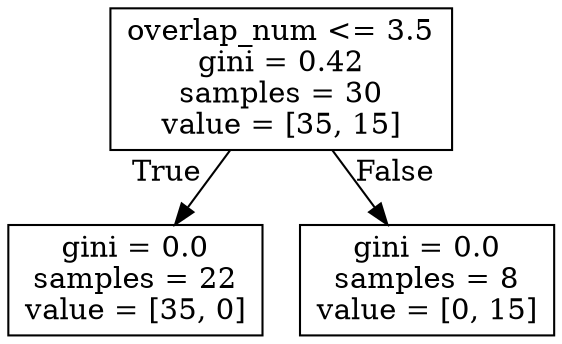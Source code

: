 digraph Tree {
node [shape=box] ;
0 [label="overlap_num <= 3.5\ngini = 0.42\nsamples = 30\nvalue = [35, 15]"] ;
1 [label="gini = 0.0\nsamples = 22\nvalue = [35, 0]"] ;
0 -> 1 [labeldistance=2.5, labelangle=45, headlabel="True"] ;
2 [label="gini = 0.0\nsamples = 8\nvalue = [0, 15]"] ;
0 -> 2 [labeldistance=2.5, labelangle=-45, headlabel="False"] ;
}